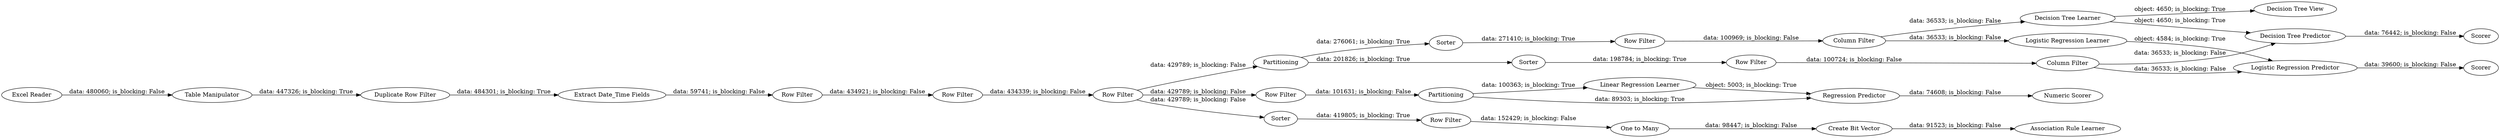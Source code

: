 digraph {
	"6871611158787372077_152" [label=Partitioning]
	"6871611158787372077_160" [label="Logistic Regression Predictor"]
	"6871611158787372077_155" [label="Row Filter"]
	"6871611158787372077_10" [label="Excel Reader"]
	"6871611158787372077_163" [label="Decision Tree View"]
	"6871611158787372077_164" [label="Decision Tree Predictor"]
	"6871611158787372077_161" [label=Scorer]
	"6871611158787372077_72" [label="Association Rule Learner"]
	"6871611158787372077_54" [label="Table Manipulator"]
	"6871611158787372077_171" [label="Row Filter"]
	"6871611158787372077_37" [label="Extract Date_Time Fields"]
	"6871611158787372077_168" [label="Linear Regression Learner"]
	"6871611158787372077_162" [label="Decision Tree Learner"]
	"6871611158787372077_170" [label="Regression Predictor"]
	"6871611158787372077_79" [label="One to Many"]
	"6871611158787372077_166" [label="Row Filter"]
	"6871611158787372077_157" [label="Column Filter"]
	"6871611158787372077_172" [label=Partitioning]
	"6871611158787372077_167" [label="Row Filter"]
	"6871611158787372077_153" [label=Sorter]
	"6871611158787372077_158" [label="Column Filter"]
	"6871611158787372077_74" [label="Create Bit Vector"]
	"6871611158787372077_173" [label="Row Filter"]
	"6871611158787372077_156" [label="Row Filter"]
	"6871611158787372077_165" [label=Scorer]
	"6871611158787372077_120" [label=Sorter]
	"6871611158787372077_121" [label="Row Filter"]
	"6871611158787372077_159" [label="Logistic Regression Learner"]
	"6871611158787372077_44" [label="Duplicate Row Filter"]
	"6871611158787372077_154" [label=Sorter]
	"6871611158787372077_169" [label="Numeric Scorer"]
	"6871611158787372077_54" -> "6871611158787372077_44" [label="data: 447326; is_blocking: True"]
	"6871611158787372077_160" -> "6871611158787372077_161" [label="data: 39600; is_blocking: False"]
	"6871611158787372077_171" -> "6871611158787372077_172" [label="data: 101631; is_blocking: False"]
	"6871611158787372077_173" -> "6871611158787372077_166" [label="data: 434921; is_blocking: False"]
	"6871611158787372077_168" -> "6871611158787372077_170" [label="object: 5003; is_blocking: True"]
	"6871611158787372077_154" -> "6871611158787372077_156" [label="data: 198784; is_blocking: True"]
	"6871611158787372077_44" -> "6871611158787372077_37" [label="data: 484301; is_blocking: True"]
	"6871611158787372077_166" -> "6871611158787372077_167" [label="data: 434339; is_blocking: False"]
	"6871611158787372077_152" -> "6871611158787372077_153" [label="data: 276061; is_blocking: True"]
	"6871611158787372077_170" -> "6871611158787372077_169" [label="data: 74608; is_blocking: False"]
	"6871611158787372077_153" -> "6871611158787372077_155" [label="data: 271410; is_blocking: True"]
	"6871611158787372077_158" -> "6871611158787372077_160" [label="data: 36533; is_blocking: False"]
	"6871611158787372077_172" -> "6871611158787372077_168" [label="data: 100363; is_blocking: True"]
	"6871611158787372077_167" -> "6871611158787372077_152" [label="data: 429789; is_blocking: False"]
	"6871611158787372077_121" -> "6871611158787372077_79" [label="data: 152429; is_blocking: False"]
	"6871611158787372077_157" -> "6871611158787372077_162" [label="data: 36533; is_blocking: False"]
	"6871611158787372077_167" -> "6871611158787372077_120" [label="data: 429789; is_blocking: False"]
	"6871611158787372077_79" -> "6871611158787372077_74" [label="data: 98447; is_blocking: False"]
	"6871611158787372077_158" -> "6871611158787372077_164" [label="data: 36533; is_blocking: False"]
	"6871611158787372077_74" -> "6871611158787372077_72" [label="data: 91523; is_blocking: False"]
	"6871611158787372077_120" -> "6871611158787372077_121" [label="data: 419805; is_blocking: True"]
	"6871611158787372077_164" -> "6871611158787372077_165" [label="data: 76442; is_blocking: False"]
	"6871611158787372077_159" -> "6871611158787372077_160" [label="object: 4584; is_blocking: True"]
	"6871611158787372077_37" -> "6871611158787372077_173" [label="data: 59741; is_blocking: False"]
	"6871611158787372077_152" -> "6871611158787372077_154" [label="data: 201826; is_blocking: True"]
	"6871611158787372077_156" -> "6871611158787372077_158" [label="data: 100724; is_blocking: False"]
	"6871611158787372077_157" -> "6871611158787372077_159" [label="data: 36533; is_blocking: False"]
	"6871611158787372077_155" -> "6871611158787372077_157" [label="data: 100969; is_blocking: False"]
	"6871611158787372077_162" -> "6871611158787372077_164" [label="object: 4650; is_blocking: True"]
	"6871611158787372077_162" -> "6871611158787372077_163" [label="object: 4650; is_blocking: True"]
	"6871611158787372077_10" -> "6871611158787372077_54" [label="data: 480060; is_blocking: False"]
	"6871611158787372077_172" -> "6871611158787372077_170" [label="data: 89303; is_blocking: True"]
	"6871611158787372077_167" -> "6871611158787372077_171" [label="data: 429789; is_blocking: False"]
	rankdir=LR
}
